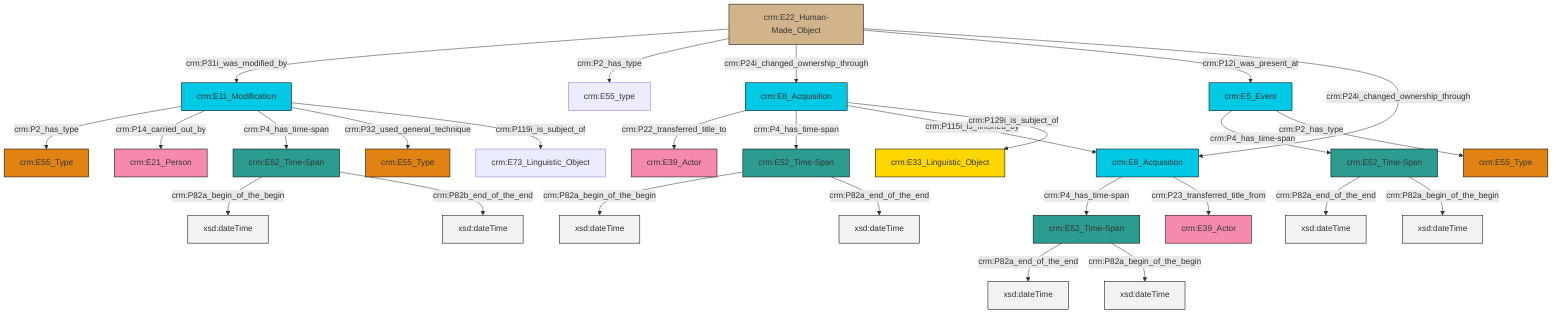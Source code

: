 graph TD
classDef Literal fill:#f2f2f2,stroke:#000000;
classDef CRM_Entity fill:#FFFFFF,stroke:#000000;
classDef Temporal_Entity fill:#00C9E6, stroke:#000000;
classDef Type fill:#E18312, stroke:#000000;
classDef Time-Span fill:#2C9C91, stroke:#000000;
classDef Appellation fill:#FFEB7F, stroke:#000000;
classDef Place fill:#008836, stroke:#000000;
classDef Persistent_Item fill:#B266B2, stroke:#000000;
classDef Conceptual_Object fill:#FFD700, stroke:#000000;
classDef Physical_Thing fill:#D2B48C, stroke:#000000;
classDef Actor fill:#f58aad, stroke:#000000;
classDef PC_Classes fill:#4ce600, stroke:#000000;
classDef Multi fill:#cccccc,stroke:#000000;

0["crm:E11_Modification"]:::Temporal_Entity -->|crm:P2_has_type| 1["crm:E55_Type"]:::Type
0["crm:E11_Modification"]:::Temporal_Entity -->|crm:P14_carried_out_by| 5["crm:E21_Person"]:::Actor
6["crm:E52_Time-Span"]:::Time-Span -->|crm:P82a_end_of_the_end| 7[xsd:dateTime]:::Literal
10["crm:E8_Acquisition"]:::Temporal_Entity -->|crm:P22_transferred_title_to| 11["crm:E39_Actor"]:::Actor
8["crm:E22_Human-Made_Object"]:::Physical_Thing -->|crm:P31i_was_modified_by| 0["crm:E11_Modification"]:::Temporal_Entity
14["crm:E52_Time-Span"]:::Time-Span -->|crm:P82a_begin_of_the_begin| 15[xsd:dateTime]:::Literal
8["crm:E22_Human-Made_Object"]:::Physical_Thing -->|crm:P2_has_type| 16["crm:E55_type"]:::Default
0["crm:E11_Modification"]:::Temporal_Entity -->|crm:P4_has_time-span| 14["crm:E52_Time-Span"]:::Time-Span
8["crm:E22_Human-Made_Object"]:::Physical_Thing -->|crm:P24i_changed_ownership_through| 10["crm:E8_Acquisition"]:::Temporal_Entity
0["crm:E11_Modification"]:::Temporal_Entity -->|crm:P32_used_general_technique| 12["crm:E55_Type"]:::Type
0["crm:E11_Modification"]:::Temporal_Entity -->|crm:P119i_is_subject_of| 23["crm:E73_Linguistic_Object"]:::Default
3["crm:E8_Acquisition"]:::Temporal_Entity -->|crm:P4_has_time-span| 6["crm:E52_Time-Span"]:::Time-Span
21["crm:E52_Time-Span"]:::Time-Span -->|crm:P82a_end_of_the_end| 26[xsd:dateTime]:::Literal
27["crm:E5_Event"]:::Temporal_Entity -->|crm:P4_has_time-span| 21["crm:E52_Time-Span"]:::Time-Span
21["crm:E52_Time-Span"]:::Time-Span -->|crm:P82a_begin_of_the_begin| 28[xsd:dateTime]:::Literal
8["crm:E22_Human-Made_Object"]:::Physical_Thing -->|crm:P12i_was_present_at| 27["crm:E5_Event"]:::Temporal_Entity
10["crm:E8_Acquisition"]:::Temporal_Entity -->|crm:P4_has_time-span| 30["crm:E52_Time-Span"]:::Time-Span
30["crm:E52_Time-Span"]:::Time-Span -->|crm:P82a_begin_of_the_begin| 31[xsd:dateTime]:::Literal
10["crm:E8_Acquisition"]:::Temporal_Entity -->|crm:P115i_is_finished_by| 3["crm:E8_Acquisition"]:::Temporal_Entity
6["crm:E52_Time-Span"]:::Time-Span -->|crm:P82a_begin_of_the_begin| 32[xsd:dateTime]:::Literal
14["crm:E52_Time-Span"]:::Time-Span -->|crm:P82b_end_of_the_end| 34[xsd:dateTime]:::Literal
10["crm:E8_Acquisition"]:::Temporal_Entity -->|crm:P129i_is_subject_of| 19["crm:E33_Linguistic_Object"]:::Conceptual_Object
3["crm:E8_Acquisition"]:::Temporal_Entity -->|crm:P23_transferred_title_from| 17["crm:E39_Actor"]:::Actor
8["crm:E22_Human-Made_Object"]:::Physical_Thing -->|crm:P24i_changed_ownership_through| 3["crm:E8_Acquisition"]:::Temporal_Entity
30["crm:E52_Time-Span"]:::Time-Span -->|crm:P82a_end_of_the_end| 40[xsd:dateTime]:::Literal
27["crm:E5_Event"]:::Temporal_Entity -->|crm:P2_has_type| 42["crm:E55_Type"]:::Type